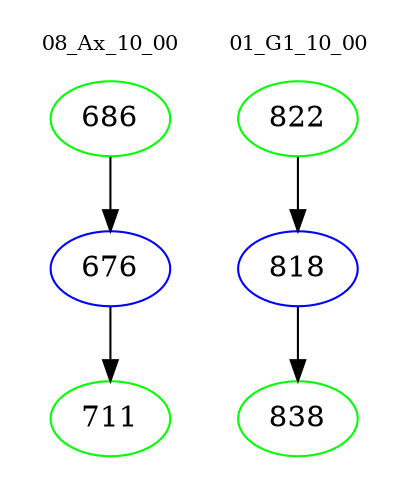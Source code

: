 digraph{
subgraph cluster_0 {
color = white
label = "08_Ax_10_00";
fontsize=10;
T0_686 [label="686", color="green"]
T0_686 -> T0_676 [color="black"]
T0_676 [label="676", color="blue"]
T0_676 -> T0_711 [color="black"]
T0_711 [label="711", color="green"]
}
subgraph cluster_1 {
color = white
label = "01_G1_10_00";
fontsize=10;
T1_822 [label="822", color="green"]
T1_822 -> T1_818 [color="black"]
T1_818 [label="818", color="blue"]
T1_818 -> T1_838 [color="black"]
T1_838 [label="838", color="green"]
}
}
